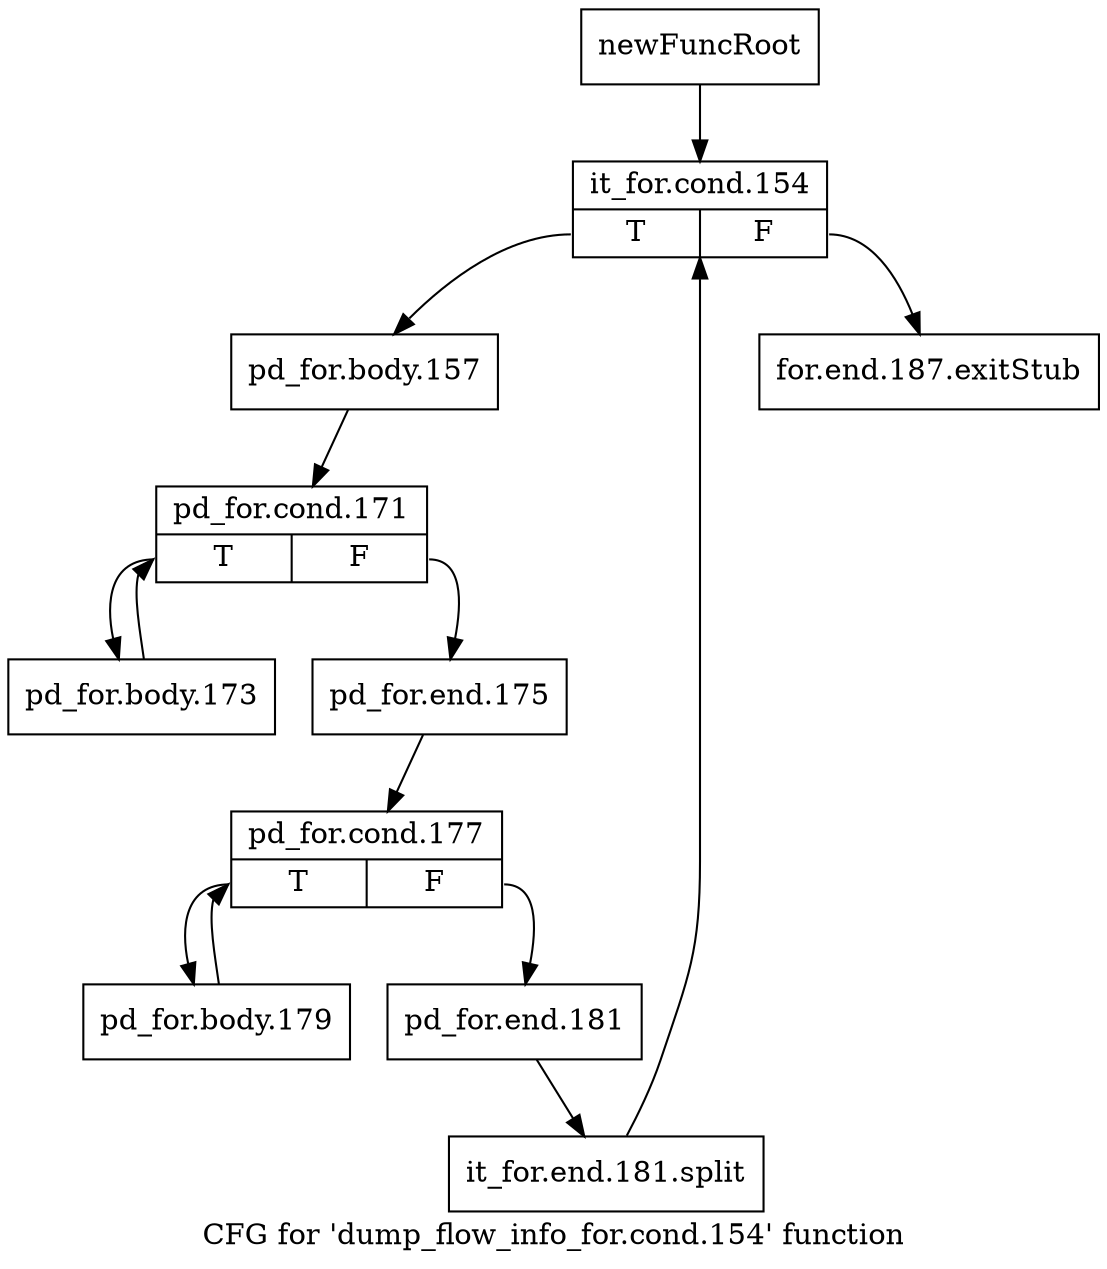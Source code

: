 digraph "CFG for 'dump_flow_info_for.cond.154' function" {
	label="CFG for 'dump_flow_info_for.cond.154' function";

	Node0x9f04550 [shape=record,label="{newFuncRoot}"];
	Node0x9f04550 -> Node0x9f045f0;
	Node0x9f045a0 [shape=record,label="{for.end.187.exitStub}"];
	Node0x9f045f0 [shape=record,label="{it_for.cond.154|{<s0>T|<s1>F}}"];
	Node0x9f045f0:s0 -> Node0x9f04640;
	Node0x9f045f0:s1 -> Node0x9f045a0;
	Node0x9f04640 [shape=record,label="{pd_for.body.157}"];
	Node0x9f04640 -> Node0x9f04690;
	Node0x9f04690 [shape=record,label="{pd_for.cond.171|{<s0>T|<s1>F}}"];
	Node0x9f04690:s0 -> Node0x9f04820;
	Node0x9f04690:s1 -> Node0x9f046e0;
	Node0x9f046e0 [shape=record,label="{pd_for.end.175}"];
	Node0x9f046e0 -> Node0x9f04730;
	Node0x9f04730 [shape=record,label="{pd_for.cond.177|{<s0>T|<s1>F}}"];
	Node0x9f04730:s0 -> Node0x9f047d0;
	Node0x9f04730:s1 -> Node0x9f04780;
	Node0x9f04780 [shape=record,label="{pd_for.end.181}"];
	Node0x9f04780 -> Node0xf0935a0;
	Node0xf0935a0 [shape=record,label="{it_for.end.181.split}"];
	Node0xf0935a0 -> Node0x9f045f0;
	Node0x9f047d0 [shape=record,label="{pd_for.body.179}"];
	Node0x9f047d0 -> Node0x9f04730;
	Node0x9f04820 [shape=record,label="{pd_for.body.173}"];
	Node0x9f04820 -> Node0x9f04690;
}
